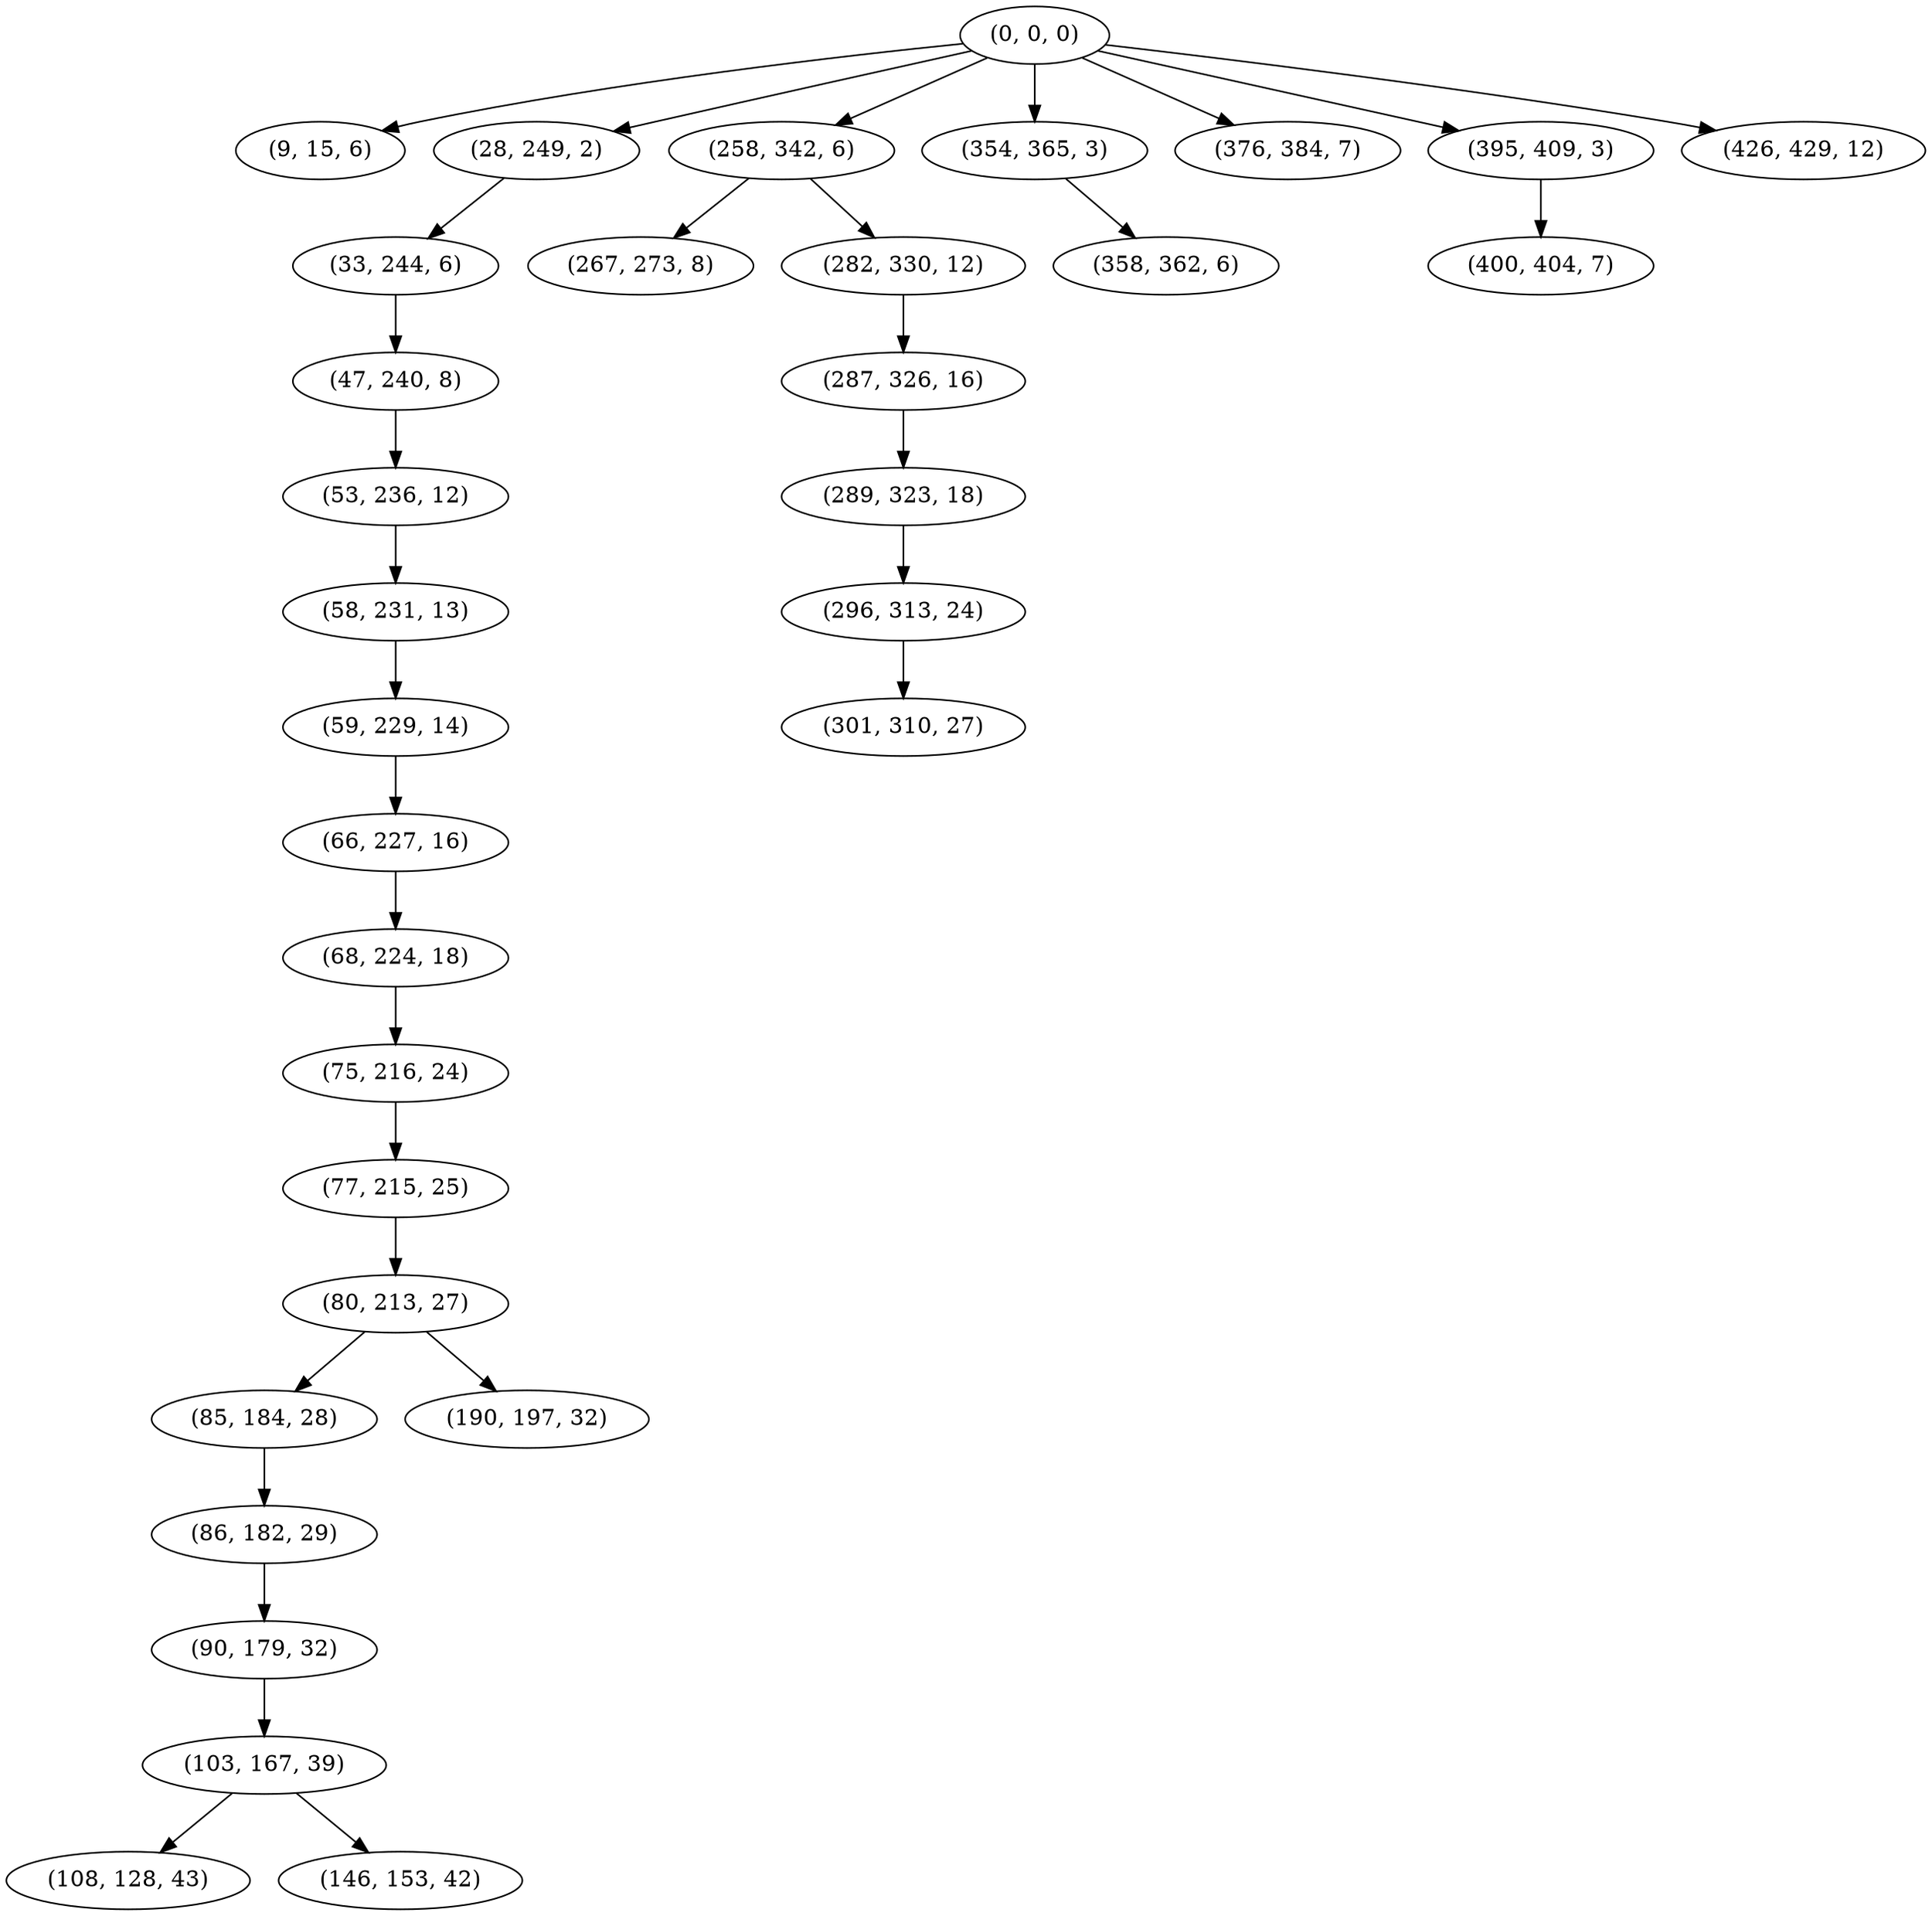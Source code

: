 digraph tree {
    "(0, 0, 0)";
    "(9, 15, 6)";
    "(28, 249, 2)";
    "(33, 244, 6)";
    "(47, 240, 8)";
    "(53, 236, 12)";
    "(58, 231, 13)";
    "(59, 229, 14)";
    "(66, 227, 16)";
    "(68, 224, 18)";
    "(75, 216, 24)";
    "(77, 215, 25)";
    "(80, 213, 27)";
    "(85, 184, 28)";
    "(86, 182, 29)";
    "(90, 179, 32)";
    "(103, 167, 39)";
    "(108, 128, 43)";
    "(146, 153, 42)";
    "(190, 197, 32)";
    "(258, 342, 6)";
    "(267, 273, 8)";
    "(282, 330, 12)";
    "(287, 326, 16)";
    "(289, 323, 18)";
    "(296, 313, 24)";
    "(301, 310, 27)";
    "(354, 365, 3)";
    "(358, 362, 6)";
    "(376, 384, 7)";
    "(395, 409, 3)";
    "(400, 404, 7)";
    "(426, 429, 12)";
    "(0, 0, 0)" -> "(9, 15, 6)";
    "(0, 0, 0)" -> "(28, 249, 2)";
    "(0, 0, 0)" -> "(258, 342, 6)";
    "(0, 0, 0)" -> "(354, 365, 3)";
    "(0, 0, 0)" -> "(376, 384, 7)";
    "(0, 0, 0)" -> "(395, 409, 3)";
    "(0, 0, 0)" -> "(426, 429, 12)";
    "(28, 249, 2)" -> "(33, 244, 6)";
    "(33, 244, 6)" -> "(47, 240, 8)";
    "(47, 240, 8)" -> "(53, 236, 12)";
    "(53, 236, 12)" -> "(58, 231, 13)";
    "(58, 231, 13)" -> "(59, 229, 14)";
    "(59, 229, 14)" -> "(66, 227, 16)";
    "(66, 227, 16)" -> "(68, 224, 18)";
    "(68, 224, 18)" -> "(75, 216, 24)";
    "(75, 216, 24)" -> "(77, 215, 25)";
    "(77, 215, 25)" -> "(80, 213, 27)";
    "(80, 213, 27)" -> "(85, 184, 28)";
    "(80, 213, 27)" -> "(190, 197, 32)";
    "(85, 184, 28)" -> "(86, 182, 29)";
    "(86, 182, 29)" -> "(90, 179, 32)";
    "(90, 179, 32)" -> "(103, 167, 39)";
    "(103, 167, 39)" -> "(108, 128, 43)";
    "(103, 167, 39)" -> "(146, 153, 42)";
    "(258, 342, 6)" -> "(267, 273, 8)";
    "(258, 342, 6)" -> "(282, 330, 12)";
    "(282, 330, 12)" -> "(287, 326, 16)";
    "(287, 326, 16)" -> "(289, 323, 18)";
    "(289, 323, 18)" -> "(296, 313, 24)";
    "(296, 313, 24)" -> "(301, 310, 27)";
    "(354, 365, 3)" -> "(358, 362, 6)";
    "(395, 409, 3)" -> "(400, 404, 7)";
}
